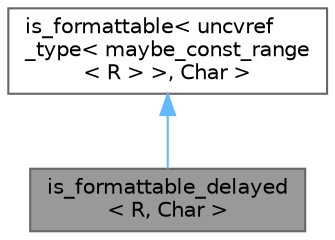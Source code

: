 digraph "is_formattable_delayed&lt; R, Char &gt;"
{
 // LATEX_PDF_SIZE
  bgcolor="transparent";
  edge [fontname=Helvetica,fontsize=10,labelfontname=Helvetica,labelfontsize=10];
  node [fontname=Helvetica,fontsize=10,shape=box,height=0.2,width=0.4];
  Node1 [id="Node000001",label="is_formattable_delayed\l\< R, Char \>",height=0.2,width=0.4,color="gray40", fillcolor="grey60", style="filled", fontcolor="black",tooltip=" "];
  Node2 -> Node1 [id="edge1_Node000001_Node000002",dir="back",color="steelblue1",style="solid",tooltip=" "];
  Node2 [id="Node000002",label="is_formattable\< uncvref\l_type\< maybe_const_range\l\< R \> \>, Char \>",height=0.2,width=0.4,color="gray40", fillcolor="white", style="filled",tooltip=" "];
}
